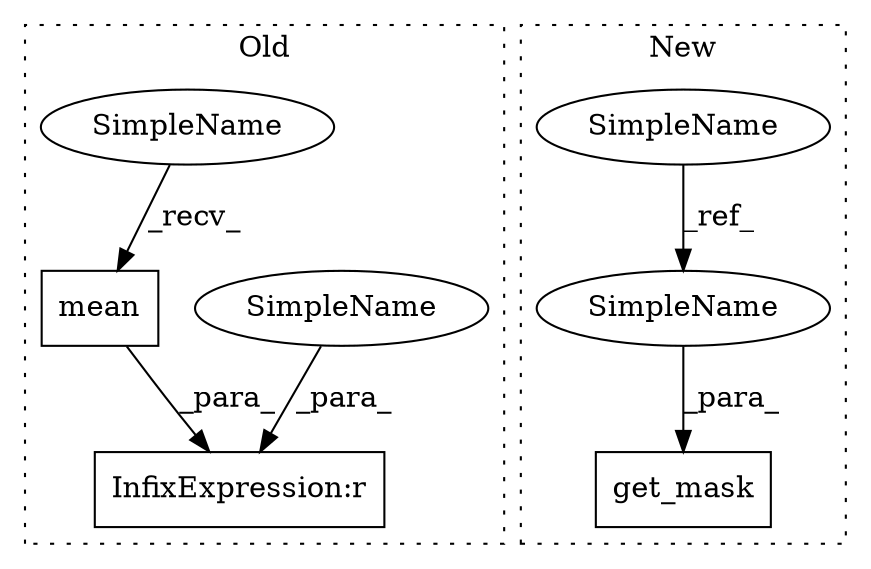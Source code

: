 digraph G {
subgraph cluster0 {
1 [label="mean" a="32" s="10788" l="6" shape="box"];
3 [label="InfixExpression:r" a="27" s="10781" l="3" shape="box"];
6 [label="SimpleName" a="42" s="10778" l="3" shape="ellipse"];
7 [label="SimpleName" a="42" s="10784" l="3" shape="ellipse"];
label = "Old";
style="dotted";
}
subgraph cluster1 {
2 [label="get_mask" a="32" s="10836,10848" l="9,1" shape="box"];
4 [label="SimpleName" a="42" s="10774" l="3" shape="ellipse"];
5 [label="SimpleName" a="42" s="10845" l="3" shape="ellipse"];
label = "New";
style="dotted";
}
1 -> 3 [label="_para_"];
4 -> 5 [label="_ref_"];
5 -> 2 [label="_para_"];
6 -> 3 [label="_para_"];
7 -> 1 [label="_recv_"];
}